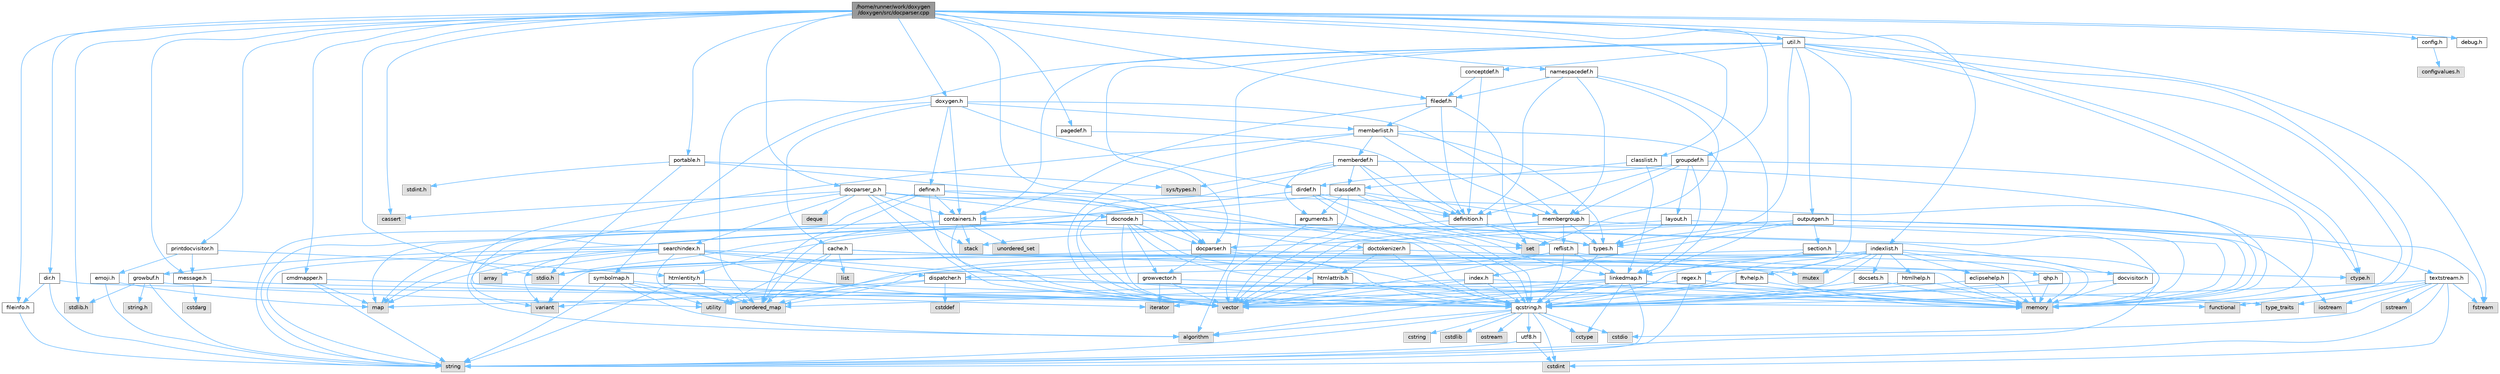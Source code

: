 digraph "/home/runner/work/doxygen/doxygen/src/docparser.cpp"
{
 // INTERACTIVE_SVG=YES
 // LATEX_PDF_SIZE
  bgcolor="transparent";
  edge [fontname=Helvetica,fontsize=10,labelfontname=Helvetica,labelfontsize=10];
  node [fontname=Helvetica,fontsize=10,shape=box,height=0.2,width=0.4];
  Node1 [label="/home/runner/work/doxygen\l/doxygen/src/docparser.cpp",height=0.2,width=0.4,color="gray40", fillcolor="grey60", style="filled", fontcolor="black",tooltip=" "];
  Node1 -> Node2 [color="steelblue1",style="solid"];
  Node2 [label="stdio.h",height=0.2,width=0.4,color="grey60", fillcolor="#E0E0E0", style="filled",tooltip=" "];
  Node1 -> Node3 [color="steelblue1",style="solid"];
  Node3 [label="stdlib.h",height=0.2,width=0.4,color="grey60", fillcolor="#E0E0E0", style="filled",tooltip=" "];
  Node1 -> Node4 [color="steelblue1",style="solid"];
  Node4 [label="cassert",height=0.2,width=0.4,color="grey60", fillcolor="#E0E0E0", style="filled",tooltip=" "];
  Node1 -> Node5 [color="steelblue1",style="solid"];
  Node5 [label="ctype.h",height=0.2,width=0.4,color="grey60", fillcolor="#E0E0E0", style="filled",tooltip=" "];
  Node1 -> Node6 [color="steelblue1",style="solid"];
  Node6 [label="classlist.h",height=0.2,width=0.4,color="grey40", fillcolor="white", style="filled",URL="$d2/df8/classlist_8h.html",tooltip=" "];
  Node6 -> Node7 [color="steelblue1",style="solid"];
  Node7 [label="linkedmap.h",height=0.2,width=0.4,color="grey40", fillcolor="white", style="filled",URL="$da/de1/linkedmap_8h.html",tooltip=" "];
  Node7 -> Node8 [color="steelblue1",style="solid"];
  Node8 [label="unordered_map",height=0.2,width=0.4,color="grey60", fillcolor="#E0E0E0", style="filled",tooltip=" "];
  Node7 -> Node9 [color="steelblue1",style="solid"];
  Node9 [label="vector",height=0.2,width=0.4,color="grey60", fillcolor="#E0E0E0", style="filled",tooltip=" "];
  Node7 -> Node10 [color="steelblue1",style="solid"];
  Node10 [label="memory",height=0.2,width=0.4,color="grey60", fillcolor="#E0E0E0", style="filled",tooltip=" "];
  Node7 -> Node11 [color="steelblue1",style="solid"];
  Node11 [label="string",height=0.2,width=0.4,color="grey60", fillcolor="#E0E0E0", style="filled",tooltip=" "];
  Node7 -> Node12 [color="steelblue1",style="solid"];
  Node12 [label="algorithm",height=0.2,width=0.4,color="grey60", fillcolor="#E0E0E0", style="filled",tooltip=" "];
  Node7 -> Node13 [color="steelblue1",style="solid"];
  Node13 [label="cctype",height=0.2,width=0.4,color="grey60", fillcolor="#E0E0E0", style="filled",tooltip=" "];
  Node7 -> Node14 [color="steelblue1",style="solid"];
  Node14 [label="qcstring.h",height=0.2,width=0.4,color="grey40", fillcolor="white", style="filled",URL="$d7/d5c/qcstring_8h.html",tooltip=" "];
  Node14 -> Node11 [color="steelblue1",style="solid"];
  Node14 -> Node12 [color="steelblue1",style="solid"];
  Node14 -> Node13 [color="steelblue1",style="solid"];
  Node14 -> Node15 [color="steelblue1",style="solid"];
  Node15 [label="cstring",height=0.2,width=0.4,color="grey60", fillcolor="#E0E0E0", style="filled",tooltip=" "];
  Node14 -> Node16 [color="steelblue1",style="solid"];
  Node16 [label="cstdio",height=0.2,width=0.4,color="grey60", fillcolor="#E0E0E0", style="filled",tooltip=" "];
  Node14 -> Node17 [color="steelblue1",style="solid"];
  Node17 [label="cstdlib",height=0.2,width=0.4,color="grey60", fillcolor="#E0E0E0", style="filled",tooltip=" "];
  Node14 -> Node18 [color="steelblue1",style="solid"];
  Node18 [label="cstdint",height=0.2,width=0.4,color="grey60", fillcolor="#E0E0E0", style="filled",tooltip=" "];
  Node14 -> Node19 [color="steelblue1",style="solid"];
  Node19 [label="ostream",height=0.2,width=0.4,color="grey60", fillcolor="#E0E0E0", style="filled",tooltip=" "];
  Node14 -> Node20 [color="steelblue1",style="solid"];
  Node20 [label="utf8.h",height=0.2,width=0.4,color="grey40", fillcolor="white", style="filled",URL="$db/d7c/utf8_8h.html",tooltip="Various UTF8 related helper functions."];
  Node20 -> Node18 [color="steelblue1",style="solid"];
  Node20 -> Node11 [color="steelblue1",style="solid"];
  Node6 -> Node21 [color="steelblue1",style="solid"];
  Node21 [label="classdef.h",height=0.2,width=0.4,color="grey40", fillcolor="white", style="filled",URL="$d1/da6/classdef_8h.html",tooltip=" "];
  Node21 -> Node9 [color="steelblue1",style="solid"];
  Node21 -> Node22 [color="steelblue1",style="solid"];
  Node22 [label="set",height=0.2,width=0.4,color="grey60", fillcolor="#E0E0E0", style="filled",tooltip=" "];
  Node21 -> Node23 [color="steelblue1",style="solid"];
  Node23 [label="containers.h",height=0.2,width=0.4,color="grey40", fillcolor="white", style="filled",URL="$d5/d75/containers_8h.html",tooltip=" "];
  Node23 -> Node9 [color="steelblue1",style="solid"];
  Node23 -> Node11 [color="steelblue1",style="solid"];
  Node23 -> Node22 [color="steelblue1",style="solid"];
  Node23 -> Node24 [color="steelblue1",style="solid"];
  Node24 [label="map",height=0.2,width=0.4,color="grey60", fillcolor="#E0E0E0", style="filled",tooltip=" "];
  Node23 -> Node25 [color="steelblue1",style="solid"];
  Node25 [label="unordered_set",height=0.2,width=0.4,color="grey60", fillcolor="#E0E0E0", style="filled",tooltip=" "];
  Node23 -> Node8 [color="steelblue1",style="solid"];
  Node23 -> Node26 [color="steelblue1",style="solid"];
  Node26 [label="stack",height=0.2,width=0.4,color="grey60", fillcolor="#E0E0E0", style="filled",tooltip=" "];
  Node21 -> Node27 [color="steelblue1",style="solid"];
  Node27 [label="definition.h",height=0.2,width=0.4,color="grey40", fillcolor="white", style="filled",URL="$df/da1/definition_8h.html",tooltip=" "];
  Node27 -> Node9 [color="steelblue1",style="solid"];
  Node27 -> Node28 [color="steelblue1",style="solid"];
  Node28 [label="types.h",height=0.2,width=0.4,color="grey40", fillcolor="white", style="filled",URL="$d9/d49/types_8h.html",tooltip="This file contains a number of basic enums and types."];
  Node28 -> Node14 [color="steelblue1",style="solid"];
  Node27 -> Node29 [color="steelblue1",style="solid"];
  Node29 [label="reflist.h",height=0.2,width=0.4,color="grey40", fillcolor="white", style="filled",URL="$d1/d02/reflist_8h.html",tooltip=" "];
  Node29 -> Node9 [color="steelblue1",style="solid"];
  Node29 -> Node8 [color="steelblue1",style="solid"];
  Node29 -> Node10 [color="steelblue1",style="solid"];
  Node29 -> Node14 [color="steelblue1",style="solid"];
  Node29 -> Node7 [color="steelblue1",style="solid"];
  Node21 -> Node30 [color="steelblue1",style="solid"];
  Node30 [label="arguments.h",height=0.2,width=0.4,color="grey40", fillcolor="white", style="filled",URL="$df/d9b/arguments_8h.html",tooltip=" "];
  Node30 -> Node9 [color="steelblue1",style="solid"];
  Node30 -> Node14 [color="steelblue1",style="solid"];
  Node21 -> Node31 [color="steelblue1",style="solid"];
  Node31 [label="membergroup.h",height=0.2,width=0.4,color="grey40", fillcolor="white", style="filled",URL="$d9/d11/membergroup_8h.html",tooltip=" "];
  Node31 -> Node9 [color="steelblue1",style="solid"];
  Node31 -> Node24 [color="steelblue1",style="solid"];
  Node31 -> Node10 [color="steelblue1",style="solid"];
  Node31 -> Node28 [color="steelblue1",style="solid"];
  Node31 -> Node29 [color="steelblue1",style="solid"];
  Node1 -> Node32 [color="steelblue1",style="solid"];
  Node32 [label="cmdmapper.h",height=0.2,width=0.4,color="grey40", fillcolor="white", style="filled",URL="$d3/d42/cmdmapper_8h.html",tooltip=" "];
  Node32 -> Node24 [color="steelblue1",style="solid"];
  Node32 -> Node11 [color="steelblue1",style="solid"];
  Node32 -> Node14 [color="steelblue1",style="solid"];
  Node1 -> Node33 [color="steelblue1",style="solid"];
  Node33 [label="config.h",height=0.2,width=0.4,color="grey40", fillcolor="white", style="filled",URL="$db/d16/config_8h.html",tooltip=" "];
  Node33 -> Node34 [color="steelblue1",style="solid"];
  Node34 [label="configvalues.h",height=0.2,width=0.4,color="grey60", fillcolor="#E0E0E0", style="filled",tooltip=" "];
  Node1 -> Node35 [color="steelblue1",style="solid"];
  Node35 [label="debug.h",height=0.2,width=0.4,color="grey40", fillcolor="white", style="filled",URL="$db/d16/debug_8h.html",tooltip=" "];
  Node1 -> Node36 [color="steelblue1",style="solid"];
  Node36 [label="dir.h",height=0.2,width=0.4,color="grey40", fillcolor="white", style="filled",URL="$df/d9c/dir_8h.html",tooltip=" "];
  Node36 -> Node11 [color="steelblue1",style="solid"];
  Node36 -> Node10 [color="steelblue1",style="solid"];
  Node36 -> Node37 [color="steelblue1",style="solid"];
  Node37 [label="fileinfo.h",height=0.2,width=0.4,color="grey40", fillcolor="white", style="filled",URL="$df/d45/fileinfo_8h.html",tooltip=" "];
  Node37 -> Node11 [color="steelblue1",style="solid"];
  Node1 -> Node38 [color="steelblue1",style="solid"];
  Node38 [label="docparser.h",height=0.2,width=0.4,color="grey40", fillcolor="white", style="filled",URL="$de/d9c/docparser_8h.html",tooltip=" "];
  Node38 -> Node2 [color="steelblue1",style="solid"];
  Node38 -> Node10 [color="steelblue1",style="solid"];
  Node38 -> Node14 [color="steelblue1",style="solid"];
  Node38 -> Node39 [color="steelblue1",style="solid"];
  Node39 [label="growvector.h",height=0.2,width=0.4,color="grey40", fillcolor="white", style="filled",URL="$d7/d50/growvector_8h.html",tooltip=" "];
  Node39 -> Node9 [color="steelblue1",style="solid"];
  Node39 -> Node10 [color="steelblue1",style="solid"];
  Node39 -> Node40 [color="steelblue1",style="solid"];
  Node40 [label="iterator",height=0.2,width=0.4,color="grey60", fillcolor="#E0E0E0", style="filled",tooltip=" "];
  Node1 -> Node41 [color="steelblue1",style="solid"];
  Node41 [label="docparser_p.h",height=0.2,width=0.4,color="grey40", fillcolor="white", style="filled",URL="$df/dc9/docparser__p_8h.html",tooltip="Private header shared between docparser.cpp and docnode.cpp."];
  Node41 -> Node4 [color="steelblue1",style="solid"];
  Node41 -> Node26 [color="steelblue1",style="solid"];
  Node41 -> Node40 [color="steelblue1",style="solid"];
  Node41 -> Node9 [color="steelblue1",style="solid"];
  Node41 -> Node42 [color="steelblue1",style="solid"];
  Node42 [label="deque",height=0.2,width=0.4,color="grey60", fillcolor="#E0E0E0", style="filled",tooltip=" "];
  Node41 -> Node23 [color="steelblue1",style="solid"];
  Node41 -> Node38 [color="steelblue1",style="solid"];
  Node41 -> Node43 [color="steelblue1",style="solid"];
  Node43 [label="docnode.h",height=0.2,width=0.4,color="grey40", fillcolor="white", style="filled",URL="$de/d2b/docnode_8h.html",tooltip=" "];
  Node43 -> Node2 [color="steelblue1",style="solid"];
  Node43 -> Node9 [color="steelblue1",style="solid"];
  Node43 -> Node10 [color="steelblue1",style="solid"];
  Node43 -> Node44 [color="steelblue1",style="solid"];
  Node44 [label="variant",height=0.2,width=0.4,color="grey60", fillcolor="#E0E0E0", style="filled",tooltip=" "];
  Node43 -> Node14 [color="steelblue1",style="solid"];
  Node43 -> Node45 [color="steelblue1",style="solid"];
  Node45 [label="docvisitor.h",height=0.2,width=0.4,color="grey40", fillcolor="white", style="filled",URL="$d2/d3c/docvisitor_8h.html",tooltip=" "];
  Node45 -> Node10 [color="steelblue1",style="solid"];
  Node45 -> Node14 [color="steelblue1",style="solid"];
  Node43 -> Node38 [color="steelblue1",style="solid"];
  Node43 -> Node46 [color="steelblue1",style="solid"];
  Node46 [label="htmlattrib.h",height=0.2,width=0.4,color="grey40", fillcolor="white", style="filled",URL="$d0/d73/htmlattrib_8h.html",tooltip=" "];
  Node46 -> Node9 [color="steelblue1",style="solid"];
  Node46 -> Node14 [color="steelblue1",style="solid"];
  Node43 -> Node47 [color="steelblue1",style="solid"];
  Node47 [label="htmlentity.h",height=0.2,width=0.4,color="grey40", fillcolor="white", style="filled",URL="$db/dc6/htmlentity_8h.html",tooltip=" "];
  Node47 -> Node8 [color="steelblue1",style="solid"];
  Node47 -> Node11 [color="steelblue1",style="solid"];
  Node47 -> Node14 [color="steelblue1",style="solid"];
  Node43 -> Node39 [color="steelblue1",style="solid"];
  Node41 -> Node48 [color="steelblue1",style="solid"];
  Node48 [label="doctokenizer.h",height=0.2,width=0.4,color="grey40", fillcolor="white", style="filled",URL="$d0/d0c/doctokenizer_8h.html",tooltip=" "];
  Node48 -> Node2 [color="steelblue1",style="solid"];
  Node48 -> Node10 [color="steelblue1",style="solid"];
  Node48 -> Node46 [color="steelblue1",style="solid"];
  Node48 -> Node14 [color="steelblue1",style="solid"];
  Node41 -> Node49 [color="steelblue1",style="solid"];
  Node49 [label="searchindex.h",height=0.2,width=0.4,color="grey40", fillcolor="white", style="filled",URL="$de/d07/searchindex_8h.html",tooltip="Web server based search engine."];
  Node49 -> Node10 [color="steelblue1",style="solid"];
  Node49 -> Node9 [color="steelblue1",style="solid"];
  Node49 -> Node24 [color="steelblue1",style="solid"];
  Node49 -> Node8 [color="steelblue1",style="solid"];
  Node49 -> Node11 [color="steelblue1",style="solid"];
  Node49 -> Node50 [color="steelblue1",style="solid"];
  Node50 [label="array",height=0.2,width=0.4,color="grey60", fillcolor="#E0E0E0", style="filled",tooltip=" "];
  Node49 -> Node44 [color="steelblue1",style="solid"];
  Node49 -> Node14 [color="steelblue1",style="solid"];
  Node49 -> Node51 [color="steelblue1",style="solid"];
  Node51 [label="growbuf.h",height=0.2,width=0.4,color="grey40", fillcolor="white", style="filled",URL="$dd/d72/growbuf_8h.html",tooltip=" "];
  Node51 -> Node52 [color="steelblue1",style="solid"];
  Node52 [label="utility",height=0.2,width=0.4,color="grey60", fillcolor="#E0E0E0", style="filled",tooltip=" "];
  Node51 -> Node3 [color="steelblue1",style="solid"];
  Node51 -> Node53 [color="steelblue1",style="solid"];
  Node53 [label="string.h",height=0.2,width=0.4,color="grey60", fillcolor="#E0E0E0", style="filled",tooltip=" "];
  Node51 -> Node11 [color="steelblue1",style="solid"];
  Node49 -> Node54 [color="steelblue1",style="solid"];
  Node54 [label="dispatcher.h",height=0.2,width=0.4,color="grey40", fillcolor="white", style="filled",URL="$da/d73/dispatcher_8h.html",tooltip=" "];
  Node54 -> Node55 [color="steelblue1",style="solid"];
  Node55 [label="cstddef",height=0.2,width=0.4,color="grey60", fillcolor="#E0E0E0", style="filled",tooltip=" "];
  Node54 -> Node52 [color="steelblue1",style="solid"];
  Node54 -> Node56 [color="steelblue1",style="solid"];
  Node56 [label="functional",height=0.2,width=0.4,color="grey60", fillcolor="#E0E0E0", style="filled",tooltip=" "];
  Node54 -> Node44 [color="steelblue1",style="solid"];
  Node54 -> Node57 [color="steelblue1",style="solid"];
  Node57 [label="type_traits",height=0.2,width=0.4,color="grey60", fillcolor="#E0E0E0", style="filled",tooltip=" "];
  Node1 -> Node58 [color="steelblue1",style="solid"];
  Node58 [label="doxygen.h",height=0.2,width=0.4,color="grey40", fillcolor="white", style="filled",URL="$d1/da1/doxygen_8h.html",tooltip=" "];
  Node58 -> Node23 [color="steelblue1",style="solid"];
  Node58 -> Node31 [color="steelblue1",style="solid"];
  Node58 -> Node59 [color="steelblue1",style="solid"];
  Node59 [label="dirdef.h",height=0.2,width=0.4,color="grey40", fillcolor="white", style="filled",URL="$d6/d15/dirdef_8h.html",tooltip=" "];
  Node59 -> Node9 [color="steelblue1",style="solid"];
  Node59 -> Node24 [color="steelblue1",style="solid"];
  Node59 -> Node14 [color="steelblue1",style="solid"];
  Node59 -> Node7 [color="steelblue1",style="solid"];
  Node59 -> Node27 [color="steelblue1",style="solid"];
  Node58 -> Node60 [color="steelblue1",style="solid"];
  Node60 [label="memberlist.h",height=0.2,width=0.4,color="grey40", fillcolor="white", style="filled",URL="$dd/d78/memberlist_8h.html",tooltip=" "];
  Node60 -> Node9 [color="steelblue1",style="solid"];
  Node60 -> Node12 [color="steelblue1",style="solid"];
  Node60 -> Node61 [color="steelblue1",style="solid"];
  Node61 [label="memberdef.h",height=0.2,width=0.4,color="grey40", fillcolor="white", style="filled",URL="$d4/d46/memberdef_8h.html",tooltip=" "];
  Node61 -> Node9 [color="steelblue1",style="solid"];
  Node61 -> Node10 [color="steelblue1",style="solid"];
  Node61 -> Node62 [color="steelblue1",style="solid"];
  Node62 [label="sys/types.h",height=0.2,width=0.4,color="grey60", fillcolor="#E0E0E0", style="filled",tooltip=" "];
  Node61 -> Node28 [color="steelblue1",style="solid"];
  Node61 -> Node27 [color="steelblue1",style="solid"];
  Node61 -> Node30 [color="steelblue1",style="solid"];
  Node61 -> Node21 [color="steelblue1",style="solid"];
  Node60 -> Node7 [color="steelblue1",style="solid"];
  Node60 -> Node28 [color="steelblue1",style="solid"];
  Node60 -> Node31 [color="steelblue1",style="solid"];
  Node58 -> Node63 [color="steelblue1",style="solid"];
  Node63 [label="define.h",height=0.2,width=0.4,color="grey40", fillcolor="white", style="filled",URL="$df/d67/define_8h.html",tooltip=" "];
  Node63 -> Node9 [color="steelblue1",style="solid"];
  Node63 -> Node10 [color="steelblue1",style="solid"];
  Node63 -> Node11 [color="steelblue1",style="solid"];
  Node63 -> Node8 [color="steelblue1",style="solid"];
  Node63 -> Node14 [color="steelblue1",style="solid"];
  Node63 -> Node23 [color="steelblue1",style="solid"];
  Node58 -> Node64 [color="steelblue1",style="solid"];
  Node64 [label="cache.h",height=0.2,width=0.4,color="grey40", fillcolor="white", style="filled",URL="$d3/d26/cache_8h.html",tooltip=" "];
  Node64 -> Node65 [color="steelblue1",style="solid"];
  Node65 [label="list",height=0.2,width=0.4,color="grey60", fillcolor="#E0E0E0", style="filled",tooltip=" "];
  Node64 -> Node8 [color="steelblue1",style="solid"];
  Node64 -> Node66 [color="steelblue1",style="solid"];
  Node66 [label="mutex",height=0.2,width=0.4,color="grey60", fillcolor="#E0E0E0", style="filled",tooltip=" "];
  Node64 -> Node52 [color="steelblue1",style="solid"];
  Node64 -> Node5 [color="steelblue1",style="solid"];
  Node58 -> Node67 [color="steelblue1",style="solid"];
  Node67 [label="symbolmap.h",height=0.2,width=0.4,color="grey40", fillcolor="white", style="filled",URL="$d7/ddd/symbolmap_8h.html",tooltip=" "];
  Node67 -> Node12 [color="steelblue1",style="solid"];
  Node67 -> Node8 [color="steelblue1",style="solid"];
  Node67 -> Node9 [color="steelblue1",style="solid"];
  Node67 -> Node11 [color="steelblue1",style="solid"];
  Node67 -> Node52 [color="steelblue1",style="solid"];
  Node1 -> Node68 [color="steelblue1",style="solid"];
  Node68 [label="filedef.h",height=0.2,width=0.4,color="grey40", fillcolor="white", style="filled",URL="$d4/d3a/filedef_8h.html",tooltip=" "];
  Node68 -> Node22 [color="steelblue1",style="solid"];
  Node68 -> Node27 [color="steelblue1",style="solid"];
  Node68 -> Node60 [color="steelblue1",style="solid"];
  Node68 -> Node23 [color="steelblue1",style="solid"];
  Node1 -> Node37 [color="steelblue1",style="solid"];
  Node1 -> Node69 [color="steelblue1",style="solid"];
  Node69 [label="groupdef.h",height=0.2,width=0.4,color="grey40", fillcolor="white", style="filled",URL="$d1/de6/groupdef_8h.html",tooltip=" "];
  Node69 -> Node10 [color="steelblue1",style="solid"];
  Node69 -> Node27 [color="steelblue1",style="solid"];
  Node69 -> Node59 [color="steelblue1",style="solid"];
  Node69 -> Node70 [color="steelblue1",style="solid"];
  Node70 [label="layout.h",height=0.2,width=0.4,color="grey40", fillcolor="white", style="filled",URL="$db/d51/layout_8h.html",tooltip=" "];
  Node70 -> Node10 [color="steelblue1",style="solid"];
  Node70 -> Node9 [color="steelblue1",style="solid"];
  Node70 -> Node28 [color="steelblue1",style="solid"];
  Node69 -> Node31 [color="steelblue1",style="solid"];
  Node69 -> Node7 [color="steelblue1",style="solid"];
  Node1 -> Node71 [color="steelblue1",style="solid"];
  Node71 [label="namespacedef.h",height=0.2,width=0.4,color="grey40", fillcolor="white", style="filled",URL="$d7/d97/namespacedef_8h.html",tooltip=" "];
  Node71 -> Node22 [color="steelblue1",style="solid"];
  Node71 -> Node27 [color="steelblue1",style="solid"];
  Node71 -> Node68 [color="steelblue1",style="solid"];
  Node71 -> Node7 [color="steelblue1",style="solid"];
  Node71 -> Node31 [color="steelblue1",style="solid"];
  Node1 -> Node72 [color="steelblue1",style="solid"];
  Node72 [label="message.h",height=0.2,width=0.4,color="grey40", fillcolor="white", style="filled",URL="$d2/d0d/message_8h.html",tooltip=" "];
  Node72 -> Node73 [color="steelblue1",style="solid"];
  Node73 [label="cstdarg",height=0.2,width=0.4,color="grey60", fillcolor="#E0E0E0", style="filled",tooltip=" "];
  Node72 -> Node14 [color="steelblue1",style="solid"];
  Node1 -> Node74 [color="steelblue1",style="solid"];
  Node74 [label="pagedef.h",height=0.2,width=0.4,color="grey40", fillcolor="white", style="filled",URL="$dd/d66/pagedef_8h.html",tooltip=" "];
  Node74 -> Node27 [color="steelblue1",style="solid"];
  Node1 -> Node75 [color="steelblue1",style="solid"];
  Node75 [label="portable.h",height=0.2,width=0.4,color="grey40", fillcolor="white", style="filled",URL="$d2/de2/portable_8h.html",tooltip="Portable versions of functions that are platform dependent."];
  Node75 -> Node2 [color="steelblue1",style="solid"];
  Node75 -> Node62 [color="steelblue1",style="solid"];
  Node75 -> Node76 [color="steelblue1",style="solid"];
  Node76 [label="stdint.h",height=0.2,width=0.4,color="grey60", fillcolor="#E0E0E0", style="filled",tooltip=" "];
  Node75 -> Node14 [color="steelblue1",style="solid"];
  Node1 -> Node77 [color="steelblue1",style="solid"];
  Node77 [label="printdocvisitor.h",height=0.2,width=0.4,color="grey40", fillcolor="white", style="filled",URL="$db/d73/printdocvisitor_8h.html",tooltip=" "];
  Node77 -> Node47 [color="steelblue1",style="solid"];
  Node77 -> Node78 [color="steelblue1",style="solid"];
  Node78 [label="emoji.h",height=0.2,width=0.4,color="grey40", fillcolor="white", style="filled",URL="$d6/dd3/emoji_8h.html",tooltip=" "];
  Node78 -> Node24 [color="steelblue1",style="solid"];
  Node78 -> Node11 [color="steelblue1",style="solid"];
  Node77 -> Node72 [color="steelblue1",style="solid"];
  Node1 -> Node79 [color="steelblue1",style="solid"];
  Node79 [label="util.h",height=0.2,width=0.4,color="grey40", fillcolor="white", style="filled",URL="$d8/d3c/util_8h.html",tooltip="A bunch of utility functions."];
  Node79 -> Node10 [color="steelblue1",style="solid"];
  Node79 -> Node8 [color="steelblue1",style="solid"];
  Node79 -> Node12 [color="steelblue1",style="solid"];
  Node79 -> Node56 [color="steelblue1",style="solid"];
  Node79 -> Node80 [color="steelblue1",style="solid"];
  Node80 [label="fstream",height=0.2,width=0.4,color="grey60", fillcolor="#E0E0E0", style="filled",tooltip=" "];
  Node79 -> Node5 [color="steelblue1",style="solid"];
  Node79 -> Node28 [color="steelblue1",style="solid"];
  Node79 -> Node38 [color="steelblue1",style="solid"];
  Node79 -> Node23 [color="steelblue1",style="solid"];
  Node79 -> Node81 [color="steelblue1",style="solid"];
  Node81 [label="outputgen.h",height=0.2,width=0.4,color="grey40", fillcolor="white", style="filled",URL="$df/d06/outputgen_8h.html",tooltip=" "];
  Node81 -> Node10 [color="steelblue1",style="solid"];
  Node81 -> Node26 [color="steelblue1",style="solid"];
  Node81 -> Node82 [color="steelblue1",style="solid"];
  Node82 [label="iostream",height=0.2,width=0.4,color="grey60", fillcolor="#E0E0E0", style="filled",tooltip=" "];
  Node81 -> Node80 [color="steelblue1",style="solid"];
  Node81 -> Node28 [color="steelblue1",style="solid"];
  Node81 -> Node83 [color="steelblue1",style="solid"];
  Node83 [label="index.h",height=0.2,width=0.4,color="grey40", fillcolor="white", style="filled",URL="$d1/db5/index_8h.html",tooltip=" "];
  Node83 -> Node10 [color="steelblue1",style="solid"];
  Node83 -> Node9 [color="steelblue1",style="solid"];
  Node83 -> Node24 [color="steelblue1",style="solid"];
  Node83 -> Node14 [color="steelblue1",style="solid"];
  Node81 -> Node84 [color="steelblue1",style="solid"];
  Node84 [label="section.h",height=0.2,width=0.4,color="grey40", fillcolor="white", style="filled",URL="$d1/d2a/section_8h.html",tooltip=" "];
  Node84 -> Node11 [color="steelblue1",style="solid"];
  Node84 -> Node8 [color="steelblue1",style="solid"];
  Node84 -> Node14 [color="steelblue1",style="solid"];
  Node84 -> Node7 [color="steelblue1",style="solid"];
  Node81 -> Node85 [color="steelblue1",style="solid"];
  Node85 [label="textstream.h",height=0.2,width=0.4,color="grey40", fillcolor="white", style="filled",URL="$d4/d7d/textstream_8h.html",tooltip=" "];
  Node85 -> Node11 [color="steelblue1",style="solid"];
  Node85 -> Node82 [color="steelblue1",style="solid"];
  Node85 -> Node86 [color="steelblue1",style="solid"];
  Node86 [label="sstream",height=0.2,width=0.4,color="grey60", fillcolor="#E0E0E0", style="filled",tooltip=" "];
  Node85 -> Node18 [color="steelblue1",style="solid"];
  Node85 -> Node16 [color="steelblue1",style="solid"];
  Node85 -> Node80 [color="steelblue1",style="solid"];
  Node85 -> Node57 [color="steelblue1",style="solid"];
  Node85 -> Node14 [color="steelblue1",style="solid"];
  Node81 -> Node38 [color="steelblue1",style="solid"];
  Node79 -> Node87 [color="steelblue1",style="solid"];
  Node87 [label="regex.h",height=0.2,width=0.4,color="grey40", fillcolor="white", style="filled",URL="$d1/d21/regex_8h.html",tooltip=" "];
  Node87 -> Node10 [color="steelblue1",style="solid"];
  Node87 -> Node11 [color="steelblue1",style="solid"];
  Node87 -> Node9 [color="steelblue1",style="solid"];
  Node87 -> Node40 [color="steelblue1",style="solid"];
  Node79 -> Node88 [color="steelblue1",style="solid"];
  Node88 [label="conceptdef.h",height=0.2,width=0.4,color="grey40", fillcolor="white", style="filled",URL="$da/df1/conceptdef_8h.html",tooltip=" "];
  Node88 -> Node27 [color="steelblue1",style="solid"];
  Node88 -> Node68 [color="steelblue1",style="solid"];
  Node1 -> Node89 [color="steelblue1",style="solid"];
  Node89 [label="indexlist.h",height=0.2,width=0.4,color="grey40", fillcolor="white", style="filled",URL="$d5/d61/indexlist_8h.html",tooltip=" "];
  Node89 -> Node52 [color="steelblue1",style="solid"];
  Node89 -> Node9 [color="steelblue1",style="solid"];
  Node89 -> Node10 [color="steelblue1",style="solid"];
  Node89 -> Node66 [color="steelblue1",style="solid"];
  Node89 -> Node44 [color="steelblue1",style="solid"];
  Node89 -> Node14 [color="steelblue1",style="solid"];
  Node89 -> Node54 [color="steelblue1",style="solid"];
  Node89 -> Node90 [color="steelblue1",style="solid"];
  Node90 [label="docsets.h",height=0.2,width=0.4,color="grey40", fillcolor="white", style="filled",URL="$d1/db2/docsets_8h.html",tooltip=" "];
  Node90 -> Node10 [color="steelblue1",style="solid"];
  Node90 -> Node14 [color="steelblue1",style="solid"];
  Node89 -> Node91 [color="steelblue1",style="solid"];
  Node91 [label="eclipsehelp.h",height=0.2,width=0.4,color="grey40", fillcolor="white", style="filled",URL="$db/d9e/eclipsehelp_8h.html",tooltip=" "];
  Node91 -> Node10 [color="steelblue1",style="solid"];
  Node91 -> Node14 [color="steelblue1",style="solid"];
  Node89 -> Node92 [color="steelblue1",style="solid"];
  Node92 [label="ftvhelp.h",height=0.2,width=0.4,color="grey40", fillcolor="white", style="filled",URL="$d2/d4a/ftvhelp_8h.html",tooltip=" "];
  Node92 -> Node10 [color="steelblue1",style="solid"];
  Node92 -> Node9 [color="steelblue1",style="solid"];
  Node92 -> Node14 [color="steelblue1",style="solid"];
  Node89 -> Node93 [color="steelblue1",style="solid"];
  Node93 [label="htmlhelp.h",height=0.2,width=0.4,color="grey40", fillcolor="white", style="filled",URL="$d8/dc3/htmlhelp_8h.html",tooltip=" "];
  Node93 -> Node10 [color="steelblue1",style="solid"];
  Node93 -> Node14 [color="steelblue1",style="solid"];
  Node89 -> Node94 [color="steelblue1",style="solid"];
  Node94 [label="qhp.h",height=0.2,width=0.4,color="grey40", fillcolor="white", style="filled",URL="$dc/d20/qhp_8h.html",tooltip=" "];
  Node94 -> Node10 [color="steelblue1",style="solid"];
  Node94 -> Node14 [color="steelblue1",style="solid"];
}
